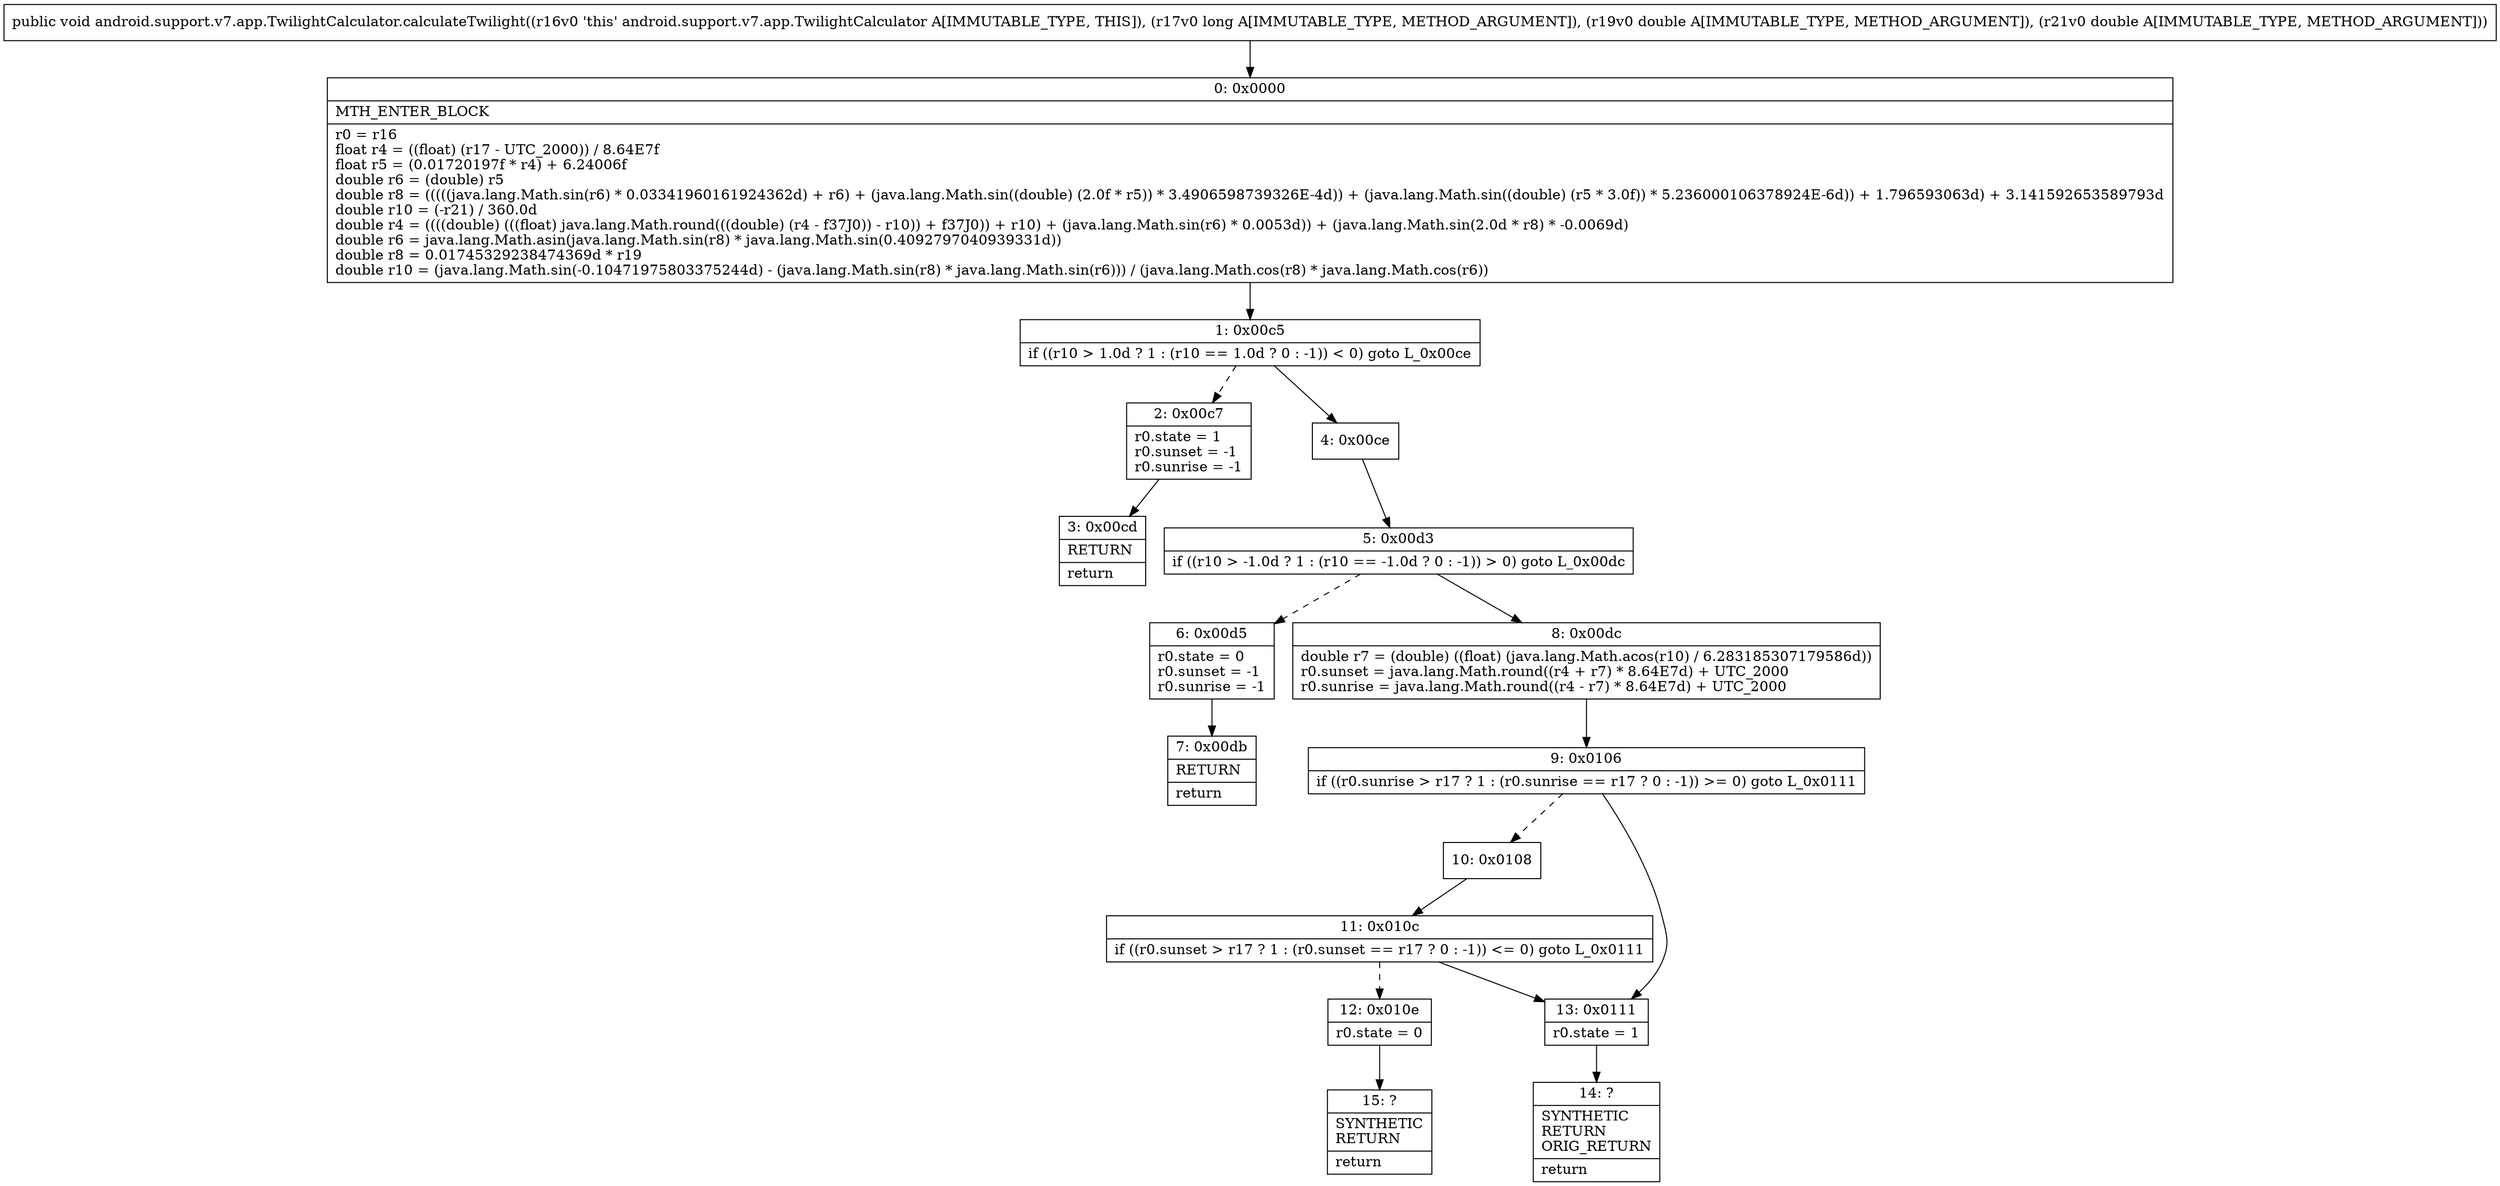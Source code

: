 digraph "CFG forandroid.support.v7.app.TwilightCalculator.calculateTwilight(JDD)V" {
Node_0 [shape=record,label="{0\:\ 0x0000|MTH_ENTER_BLOCK\l|r0 = r16\lfloat r4 = ((float) (r17 \- UTC_2000)) \/ 8.64E7f\lfloat r5 = (0.01720197f * r4) + 6.24006f\ldouble r6 = (double) r5\ldouble r8 = (((((java.lang.Math.sin(r6) * 0.03341960161924362d) + r6) + (java.lang.Math.sin((double) (2.0f * r5)) * 3.4906598739326E\-4d)) + (java.lang.Math.sin((double) (r5 * 3.0f)) * 5.236000106378924E\-6d)) + 1.796593063d) + 3.141592653589793d\ldouble r10 = (\-r21) \/ 360.0d\ldouble r4 = ((((double) (((float) java.lang.Math.round(((double) (r4 \- f37J0)) \- r10)) + f37J0)) + r10) + (java.lang.Math.sin(r6) * 0.0053d)) + (java.lang.Math.sin(2.0d * r8) * \-0.0069d)\ldouble r6 = java.lang.Math.asin(java.lang.Math.sin(r8) * java.lang.Math.sin(0.4092797040939331d))\ldouble r8 = 0.01745329238474369d * r19\ldouble r10 = (java.lang.Math.sin(\-0.10471975803375244d) \- (java.lang.Math.sin(r8) * java.lang.Math.sin(r6))) \/ (java.lang.Math.cos(r8) * java.lang.Math.cos(r6))\l}"];
Node_1 [shape=record,label="{1\:\ 0x00c5|if ((r10 \> 1.0d ? 1 : (r10 == 1.0d ? 0 : \-1)) \< 0) goto L_0x00ce\l}"];
Node_2 [shape=record,label="{2\:\ 0x00c7|r0.state = 1\lr0.sunset = \-1\lr0.sunrise = \-1\l}"];
Node_3 [shape=record,label="{3\:\ 0x00cd|RETURN\l|return\l}"];
Node_4 [shape=record,label="{4\:\ 0x00ce}"];
Node_5 [shape=record,label="{5\:\ 0x00d3|if ((r10 \> \-1.0d ? 1 : (r10 == \-1.0d ? 0 : \-1)) \> 0) goto L_0x00dc\l}"];
Node_6 [shape=record,label="{6\:\ 0x00d5|r0.state = 0\lr0.sunset = \-1\lr0.sunrise = \-1\l}"];
Node_7 [shape=record,label="{7\:\ 0x00db|RETURN\l|return\l}"];
Node_8 [shape=record,label="{8\:\ 0x00dc|double r7 = (double) ((float) (java.lang.Math.acos(r10) \/ 6.283185307179586d))\lr0.sunset = java.lang.Math.round((r4 + r7) * 8.64E7d) + UTC_2000\lr0.sunrise = java.lang.Math.round((r4 \- r7) * 8.64E7d) + UTC_2000\l}"];
Node_9 [shape=record,label="{9\:\ 0x0106|if ((r0.sunrise \> r17 ? 1 : (r0.sunrise == r17 ? 0 : \-1)) \>= 0) goto L_0x0111\l}"];
Node_10 [shape=record,label="{10\:\ 0x0108}"];
Node_11 [shape=record,label="{11\:\ 0x010c|if ((r0.sunset \> r17 ? 1 : (r0.sunset == r17 ? 0 : \-1)) \<= 0) goto L_0x0111\l}"];
Node_12 [shape=record,label="{12\:\ 0x010e|r0.state = 0\l}"];
Node_13 [shape=record,label="{13\:\ 0x0111|r0.state = 1\l}"];
Node_14 [shape=record,label="{14\:\ ?|SYNTHETIC\lRETURN\lORIG_RETURN\l|return\l}"];
Node_15 [shape=record,label="{15\:\ ?|SYNTHETIC\lRETURN\l|return\l}"];
MethodNode[shape=record,label="{public void android.support.v7.app.TwilightCalculator.calculateTwilight((r16v0 'this' android.support.v7.app.TwilightCalculator A[IMMUTABLE_TYPE, THIS]), (r17v0 long A[IMMUTABLE_TYPE, METHOD_ARGUMENT]), (r19v0 double A[IMMUTABLE_TYPE, METHOD_ARGUMENT]), (r21v0 double A[IMMUTABLE_TYPE, METHOD_ARGUMENT])) }"];
MethodNode -> Node_0;
Node_0 -> Node_1;
Node_1 -> Node_2[style=dashed];
Node_1 -> Node_4;
Node_2 -> Node_3;
Node_4 -> Node_5;
Node_5 -> Node_6[style=dashed];
Node_5 -> Node_8;
Node_6 -> Node_7;
Node_8 -> Node_9;
Node_9 -> Node_10[style=dashed];
Node_9 -> Node_13;
Node_10 -> Node_11;
Node_11 -> Node_12[style=dashed];
Node_11 -> Node_13;
Node_12 -> Node_15;
Node_13 -> Node_14;
}

